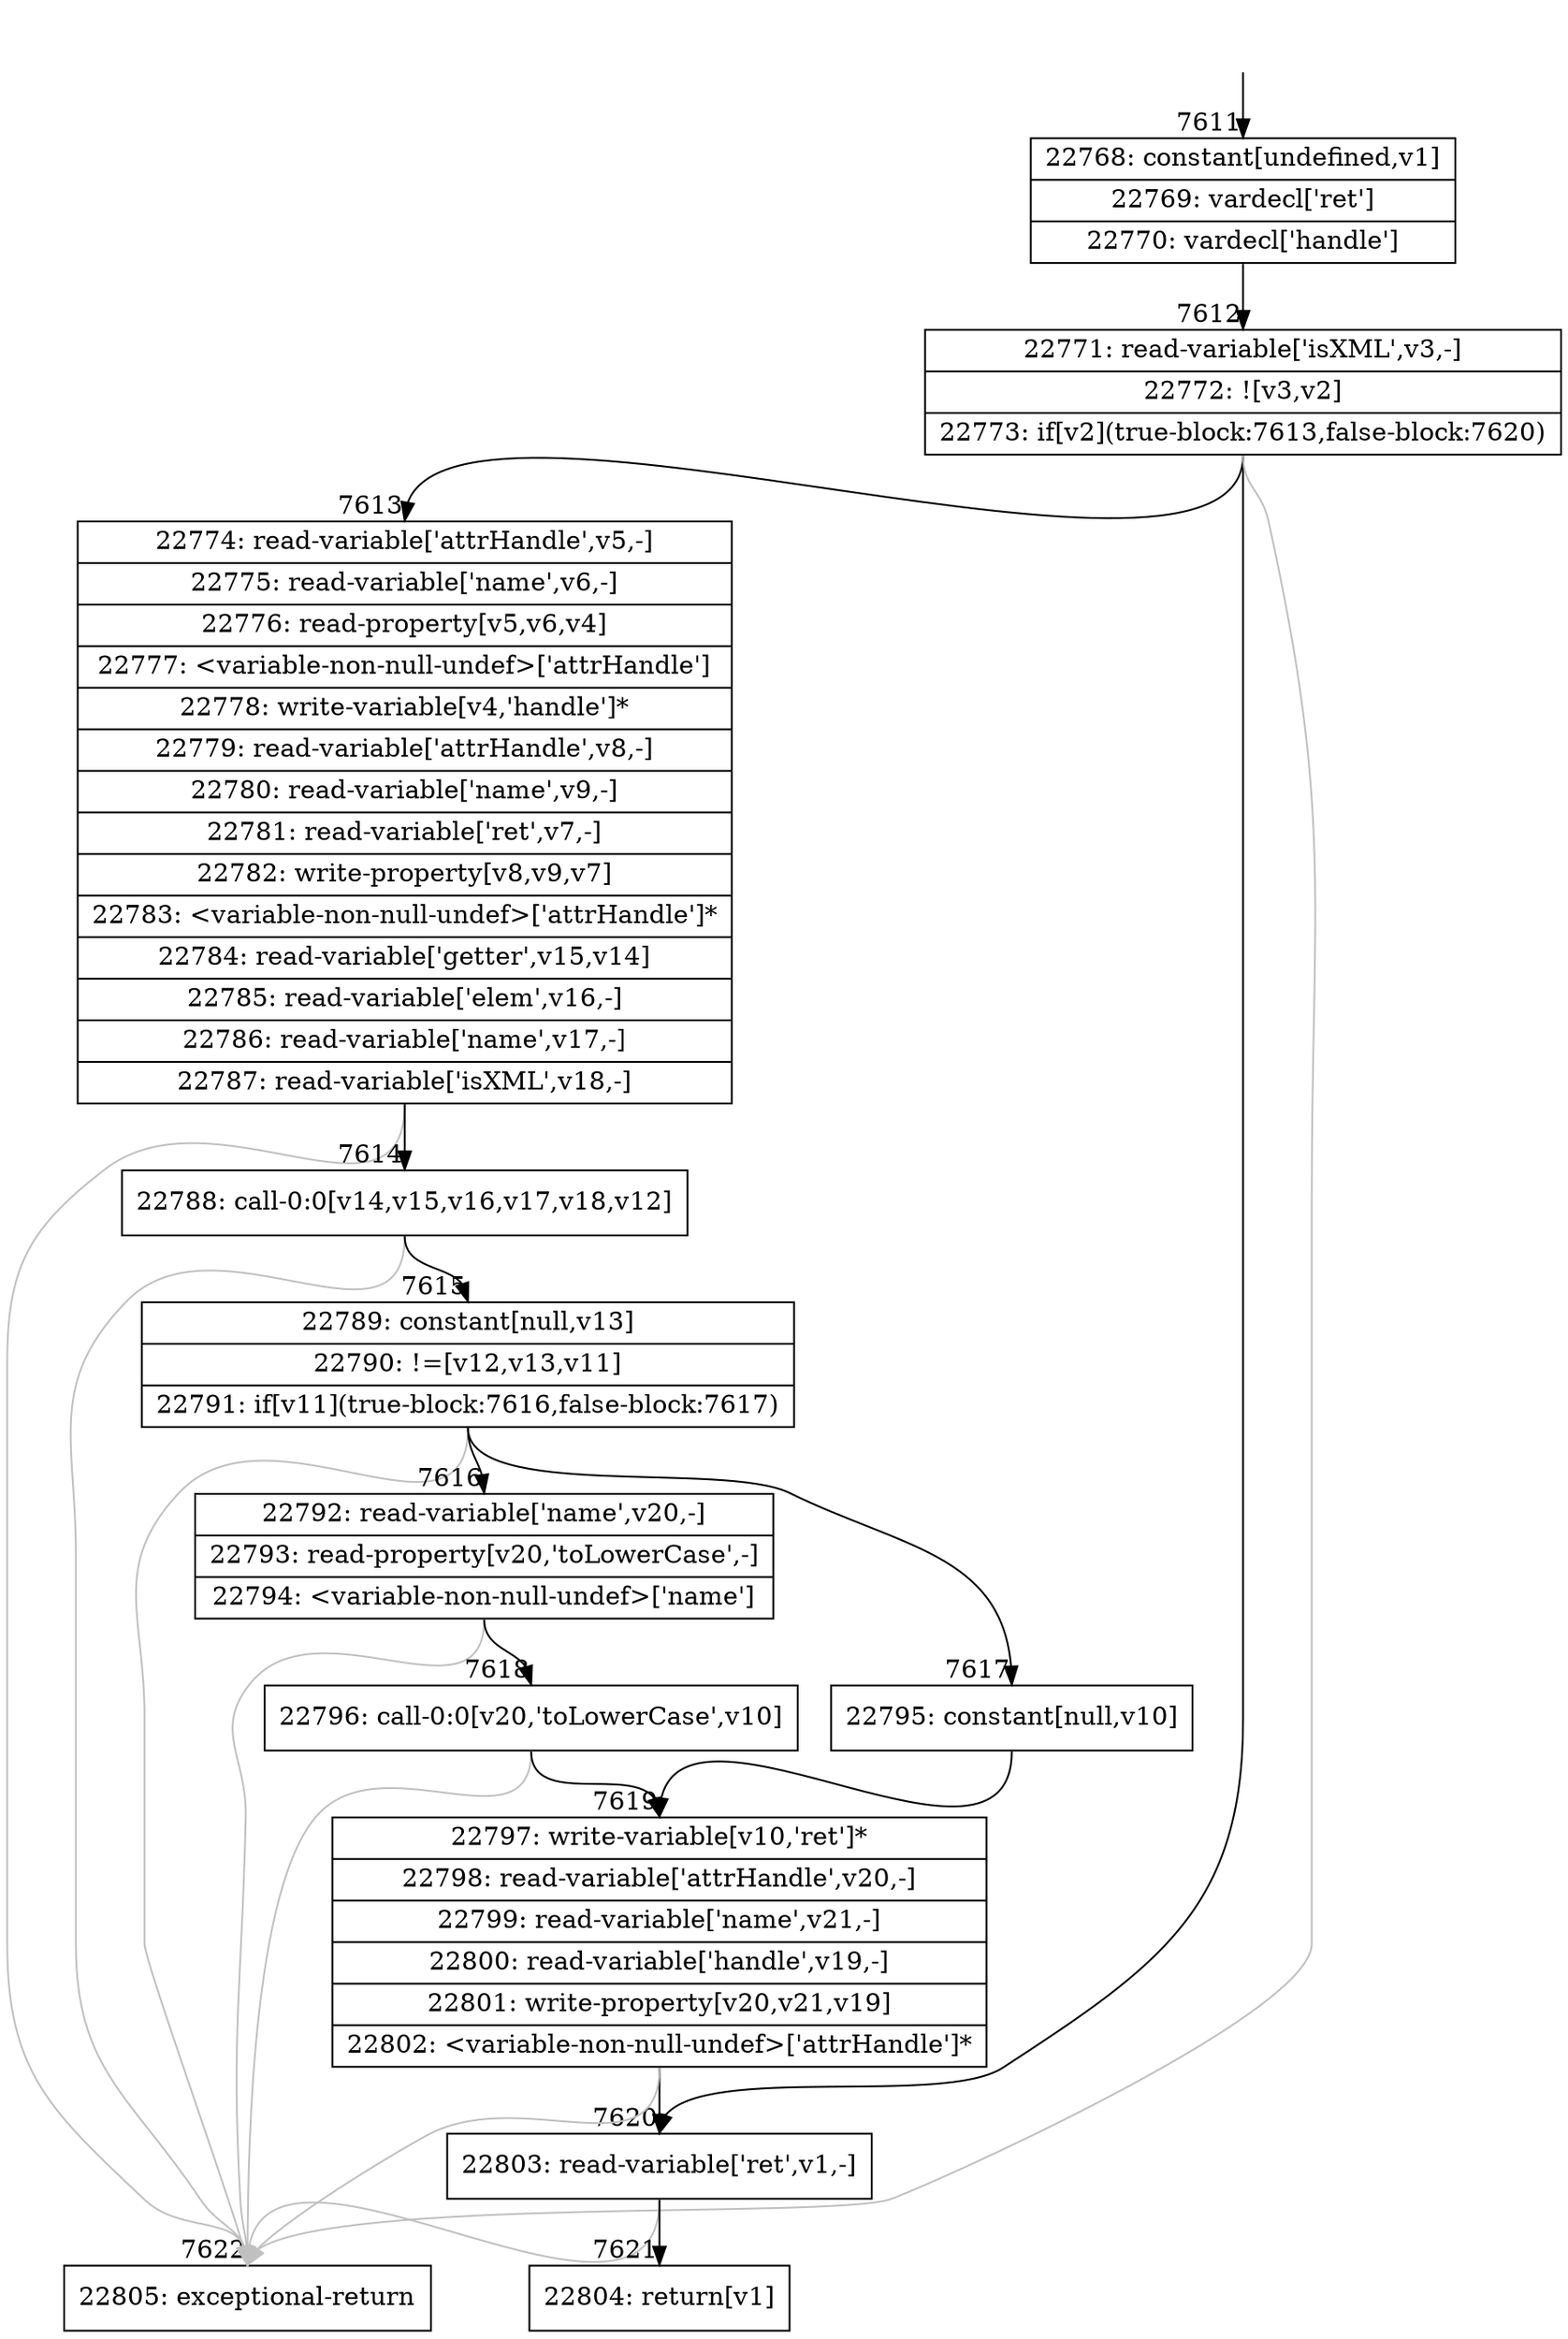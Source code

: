 digraph {
rankdir="TD"
BB_entry467[shape=none,label=""];
BB_entry467 -> BB7611 [tailport=s, headport=n, headlabel="    7611"]
BB7611 [shape=record label="{22768: constant[undefined,v1]|22769: vardecl['ret']|22770: vardecl['handle']}" ] 
BB7611 -> BB7612 [tailport=s, headport=n, headlabel="      7612"]
BB7612 [shape=record label="{22771: read-variable['isXML',v3,-]|22772: ![v3,v2]|22773: if[v2](true-block:7613,false-block:7620)}" ] 
BB7612 -> BB7613 [tailport=s, headport=n, headlabel="      7613"]
BB7612 -> BB7620 [tailport=s, headport=n, headlabel="      7620"]
BB7612 -> BB7622 [tailport=s, headport=n, color=gray, headlabel="      7622"]
BB7613 [shape=record label="{22774: read-variable['attrHandle',v5,-]|22775: read-variable['name',v6,-]|22776: read-property[v5,v6,v4]|22777: \<variable-non-null-undef\>['attrHandle']|22778: write-variable[v4,'handle']*|22779: read-variable['attrHandle',v8,-]|22780: read-variable['name',v9,-]|22781: read-variable['ret',v7,-]|22782: write-property[v8,v9,v7]|22783: \<variable-non-null-undef\>['attrHandle']*|22784: read-variable['getter',v15,v14]|22785: read-variable['elem',v16,-]|22786: read-variable['name',v17,-]|22787: read-variable['isXML',v18,-]}" ] 
BB7613 -> BB7614 [tailport=s, headport=n, headlabel="      7614"]
BB7613 -> BB7622 [tailport=s, headport=n, color=gray]
BB7614 [shape=record label="{22788: call-0:0[v14,v15,v16,v17,v18,v12]}" ] 
BB7614 -> BB7615 [tailport=s, headport=n, headlabel="      7615"]
BB7614 -> BB7622 [tailport=s, headport=n, color=gray]
BB7615 [shape=record label="{22789: constant[null,v13]|22790: !=[v12,v13,v11]|22791: if[v11](true-block:7616,false-block:7617)}" ] 
BB7615 -> BB7616 [tailport=s, headport=n, headlabel="      7616"]
BB7615 -> BB7617 [tailport=s, headport=n, headlabel="      7617"]
BB7615 -> BB7622 [tailport=s, headport=n, color=gray]
BB7616 [shape=record label="{22792: read-variable['name',v20,-]|22793: read-property[v20,'toLowerCase',-]|22794: \<variable-non-null-undef\>['name']}" ] 
BB7616 -> BB7618 [tailport=s, headport=n, headlabel="      7618"]
BB7616 -> BB7622 [tailport=s, headport=n, color=gray]
BB7617 [shape=record label="{22795: constant[null,v10]}" ] 
BB7617 -> BB7619 [tailport=s, headport=n, headlabel="      7619"]
BB7618 [shape=record label="{22796: call-0:0[v20,'toLowerCase',v10]}" ] 
BB7618 -> BB7619 [tailport=s, headport=n]
BB7618 -> BB7622 [tailport=s, headport=n, color=gray]
BB7619 [shape=record label="{22797: write-variable[v10,'ret']*|22798: read-variable['attrHandle',v20,-]|22799: read-variable['name',v21,-]|22800: read-variable['handle',v19,-]|22801: write-property[v20,v21,v19]|22802: \<variable-non-null-undef\>['attrHandle']*}" ] 
BB7619 -> BB7620 [tailport=s, headport=n]
BB7619 -> BB7622 [tailport=s, headport=n, color=gray]
BB7620 [shape=record label="{22803: read-variable['ret',v1,-]}" ] 
BB7620 -> BB7621 [tailport=s, headport=n, headlabel="      7621"]
BB7620 -> BB7622 [tailport=s, headport=n, color=gray]
BB7621 [shape=record label="{22804: return[v1]}" ] 
BB7622 [shape=record label="{22805: exceptional-return}" ] 
}
